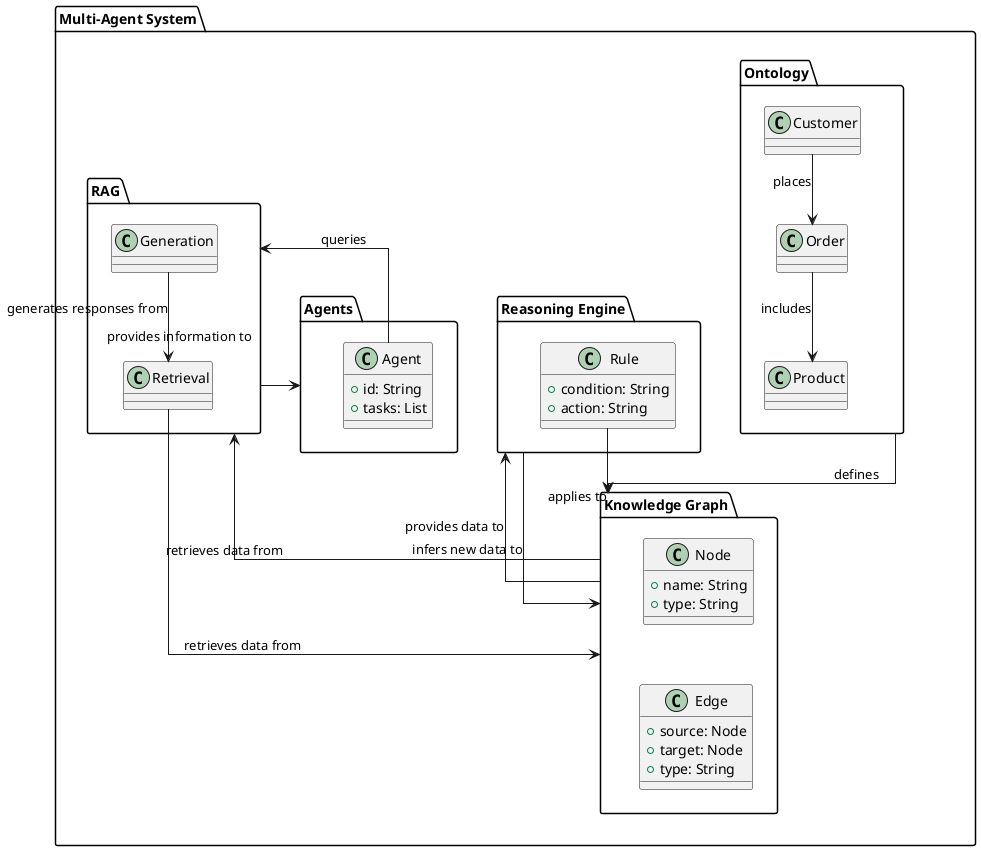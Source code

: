 @startuml
skinparam linetype ortho

package "Multi-Agent System" {
    package "Ontology" {
        class Customer
        class Order
        class Product
        Customer --> Order : places
        Order --> Product : includes
    }

    package "Knowledge Graph" {
        class Node {
            + name: String
            + type: String
        }
        class Edge {
            + source: Node
            + target: Node
            + type: String
        }
        Customer -[hidden]down-> Node
        Node -[hidden]down-> Edge
        Order -[hidden]down-> Node
        Product -[hidden]down-> Node
    }

    package "Reasoning Engine" {
        class Rule {
            + condition: String
            + action: String
        }
        Rule --> "Knowledge Graph" : applies to
    }

    package "RAG" {
        class Retrieval
        class Generation
        Retrieval --> "Knowledge Graph" : retrieves data from
        Generation --> Retrieval : generates responses from
    }

    package "Agents" {
        class Agent {
            + id: String
            + tasks: List
        }
        Agent --> RAG : queries
    }
}

"Ontology" -down-> "Knowledge Graph" : defines
"Knowledge Graph" -down-> "Reasoning Engine" : provides data to
"Reasoning Engine" -down-> "Knowledge Graph" : infers new data to
"Knowledge Graph" -down-> RAG : retrieves data from
RAG -down-> Agents : provides information to

@enduml